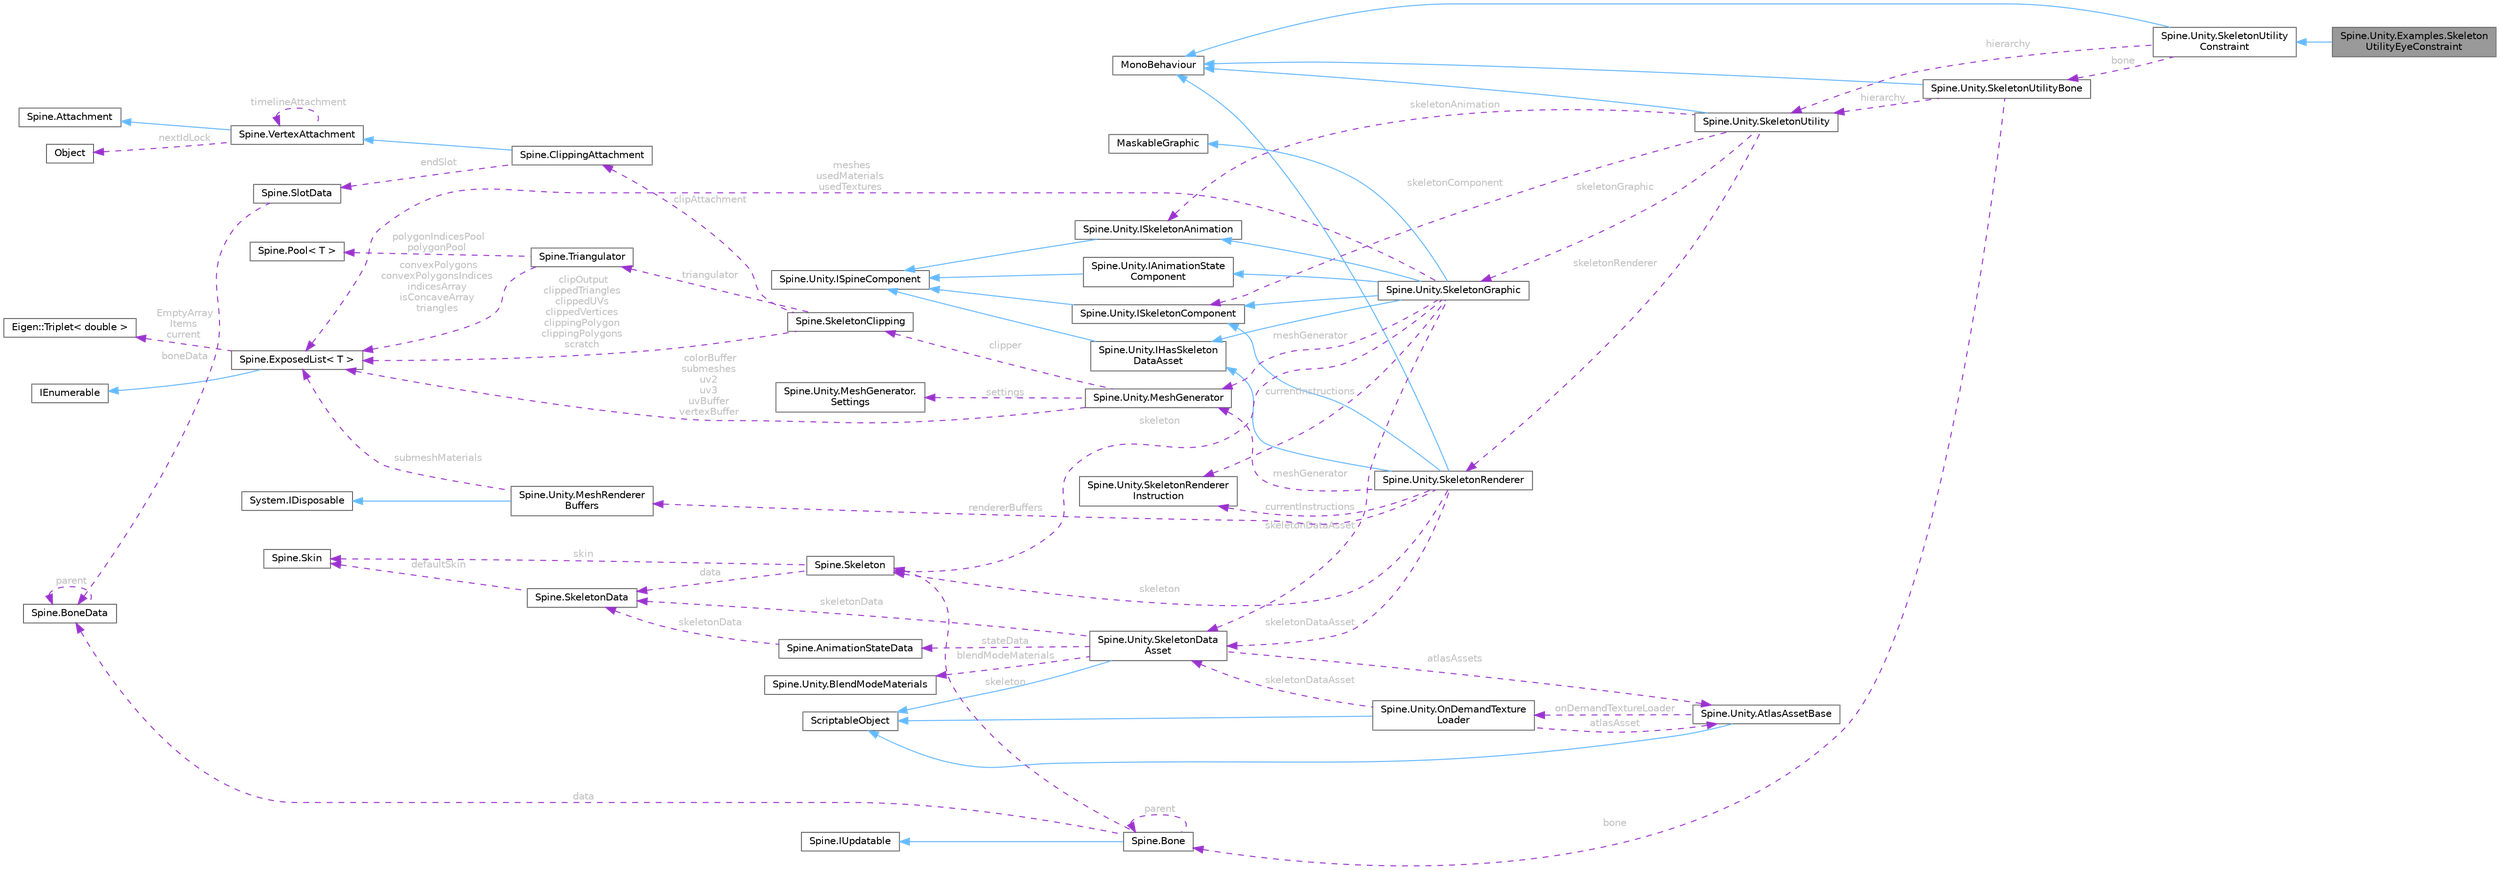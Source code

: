 digraph "Spine.Unity.Examples.SkeletonUtilityEyeConstraint"
{
 // LATEX_PDF_SIZE
  bgcolor="transparent";
  edge [fontname=Helvetica,fontsize=10,labelfontname=Helvetica,labelfontsize=10];
  node [fontname=Helvetica,fontsize=10,shape=box,height=0.2,width=0.4];
  rankdir="LR";
  Node1 [id="Node000001",label="Spine.Unity.Examples.Skeleton\lUtilityEyeConstraint",height=0.2,width=0.4,color="gray40", fillcolor="grey60", style="filled", fontcolor="black",tooltip=" "];
  Node2 -> Node1 [id="edge1_Node000001_Node000002",dir="back",color="steelblue1",style="solid",tooltip=" "];
  Node2 [id="Node000002",label="Spine.Unity.SkeletonUtility\lConstraint",height=0.2,width=0.4,color="gray40", fillcolor="white", style="filled",URL="$class_spine_1_1_unity_1_1_skeleton_utility_constraint.html",tooltip=" "];
  Node3 -> Node2 [id="edge2_Node000002_Node000003",dir="back",color="steelblue1",style="solid",tooltip=" "];
  Node3 [id="Node000003",label="MonoBehaviour",height=0.2,width=0.4,color="gray40", fillcolor="white", style="filled",tooltip=" "];
  Node4 -> Node2 [id="edge3_Node000002_Node000004",dir="back",color="darkorchid3",style="dashed",tooltip=" ",label=" bone",fontcolor="grey" ];
  Node4 [id="Node000004",label="Spine.Unity.SkeletonUtilityBone",height=0.2,width=0.4,color="gray40", fillcolor="white", style="filled",URL="$class_spine_1_1_unity_1_1_skeleton_utility_bone.html",tooltip="Sets a GameObject's transform to match a bone on a Spine skeleton."];
  Node3 -> Node4 [id="edge4_Node000004_Node000003",dir="back",color="steelblue1",style="solid",tooltip=" "];
  Node5 -> Node4 [id="edge5_Node000004_Node000005",dir="back",color="darkorchid3",style="dashed",tooltip=" ",label=" hierarchy",fontcolor="grey" ];
  Node5 [id="Node000005",label="Spine.Unity.SkeletonUtility",height=0.2,width=0.4,color="gray40", fillcolor="white", style="filled",URL="$class_spine_1_1_unity_1_1_skeleton_utility.html",tooltip=" "];
  Node3 -> Node5 [id="edge6_Node000005_Node000003",dir="back",color="steelblue1",style="solid",tooltip=" "];
  Node6 -> Node5 [id="edge7_Node000005_Node000006",dir="back",color="darkorchid3",style="dashed",tooltip=" ",label=" skeletonRenderer",fontcolor="grey" ];
  Node6 [id="Node000006",label="Spine.Unity.SkeletonRenderer",height=0.2,width=0.4,color="gray40", fillcolor="white", style="filled",URL="$class_spine_1_1_unity_1_1_skeleton_renderer.html",tooltip="Base class of animated Spine skeleton components. This component manages and renders a skeleton."];
  Node3 -> Node6 [id="edge8_Node000006_Node000003",dir="back",color="steelblue1",style="solid",tooltip=" "];
  Node7 -> Node6 [id="edge9_Node000006_Node000007",dir="back",color="steelblue1",style="solid",tooltip=" "];
  Node7 [id="Node000007",label="Spine.Unity.ISkeletonComponent",height=0.2,width=0.4,color="gray40", fillcolor="white", style="filled",URL="$interface_spine_1_1_unity_1_1_i_skeleton_component.html",tooltip="A Spine-Unity Component that manages a Spine.Skeleton instance, instantiated from a SkeletonDataAsset..."];
  Node8 -> Node7 [id="edge10_Node000007_Node000008",dir="back",color="steelblue1",style="solid",tooltip=" "];
  Node8 [id="Node000008",label="Spine.Unity.ISpineComponent",height=0.2,width=0.4,color="gray40", fillcolor="white", style="filled",URL="$interface_spine_1_1_unity_1_1_i_spine_component.html",tooltip=" "];
  Node9 -> Node6 [id="edge11_Node000006_Node000009",dir="back",color="steelblue1",style="solid",tooltip=" "];
  Node9 [id="Node000009",label="Spine.Unity.IHasSkeleton\lDataAsset",height=0.2,width=0.4,color="gray40", fillcolor="white", style="filled",URL="$interface_spine_1_1_unity_1_1_i_has_skeleton_data_asset.html",tooltip="Holds a reference to a SkeletonDataAsset."];
  Node8 -> Node9 [id="edge12_Node000009_Node000008",dir="back",color="steelblue1",style="solid",tooltip=" "];
  Node10 -> Node6 [id="edge13_Node000006_Node000010",dir="back",color="darkorchid3",style="dashed",tooltip=" ",label=" skeletonDataAsset",fontcolor="grey" ];
  Node10 [id="Node000010",label="Spine.Unity.SkeletonData\lAsset",height=0.2,width=0.4,color="gray40", fillcolor="white", style="filled",URL="$class_spine_1_1_unity_1_1_skeleton_data_asset.html",tooltip=" "];
  Node11 -> Node10 [id="edge14_Node000010_Node000011",dir="back",color="steelblue1",style="solid",tooltip=" "];
  Node11 [id="Node000011",label="ScriptableObject",height=0.2,width=0.4,color="gray40", fillcolor="white", style="filled",tooltip=" "];
  Node12 -> Node10 [id="edge15_Node000010_Node000012",dir="back",color="darkorchid3",style="dashed",tooltip=" ",label=" atlasAssets",fontcolor="grey" ];
  Node12 [id="Node000012",label="Spine.Unity.AtlasAssetBase",height=0.2,width=0.4,color="gray40", fillcolor="white", style="filled",URL="$class_spine_1_1_unity_1_1_atlas_asset_base.html",tooltip=" "];
  Node11 -> Node12 [id="edge16_Node000012_Node000011",dir="back",color="steelblue1",style="solid",tooltip=" "];
  Node13 -> Node12 [id="edge17_Node000012_Node000013",dir="back",color="darkorchid3",style="dashed",tooltip=" ",label=" onDemandTextureLoader",fontcolor="grey" ];
  Node13 [id="Node000013",label="Spine.Unity.OnDemandTexture\lLoader",height=0.2,width=0.4,color="gray40", fillcolor="white", style="filled",URL="$class_spine_1_1_unity_1_1_on_demand_texture_loader.html",tooltip=" "];
  Node11 -> Node13 [id="edge18_Node000013_Node000011",dir="back",color="steelblue1",style="solid",tooltip=" "];
  Node12 -> Node13 [id="edge19_Node000013_Node000012",dir="back",color="darkorchid3",style="dashed",tooltip=" ",label=" atlasAsset",fontcolor="grey" ];
  Node10 -> Node13 [id="edge20_Node000013_Node000010",dir="back",color="darkorchid3",style="dashed",tooltip=" ",label=" skeletonDataAsset",fontcolor="grey" ];
  Node14 -> Node10 [id="edge21_Node000010_Node000014",dir="back",color="darkorchid3",style="dashed",tooltip=" ",label=" blendModeMaterials",fontcolor="grey" ];
  Node14 [id="Node000014",label="Spine.Unity.BlendModeMaterials",height=0.2,width=0.4,color="gray40", fillcolor="white", style="filled",URL="$class_spine_1_1_unity_1_1_blend_mode_materials.html",tooltip=" "];
  Node15 -> Node10 [id="edge22_Node000010_Node000015",dir="back",color="darkorchid3",style="dashed",tooltip=" ",label=" skeletonData",fontcolor="grey" ];
  Node15 [id="Node000015",label="Spine.SkeletonData",height=0.2,width=0.4,color="gray40", fillcolor="white", style="filled",URL="$class_spine_1_1_skeleton_data.html",tooltip="Stores the setup pose and all of the stateless data for a skeleton."];
  Node16 -> Node15 [id="edge23_Node000015_Node000016",dir="back",color="darkorchid3",style="dashed",tooltip=" ",label=" defaultSkin",fontcolor="grey" ];
  Node16 [id="Node000016",label="Spine.Skin",height=0.2,width=0.4,color="gray40", fillcolor="white", style="filled",URL="$class_spine_1_1_skin.html",tooltip="Stores attachments by slot index and attachment name."];
  Node17 -> Node10 [id="edge24_Node000010_Node000017",dir="back",color="darkorchid3",style="dashed",tooltip=" ",label=" stateData",fontcolor="grey" ];
  Node17 [id="Node000017",label="Spine.AnimationStateData",height=0.2,width=0.4,color="gray40", fillcolor="white", style="filled",URL="$class_spine_1_1_animation_state_data.html",tooltip="Stores mix (crossfade) durations to be applied when AnimationState animations are changed."];
  Node15 -> Node17 [id="edge25_Node000017_Node000015",dir="back",color="darkorchid3",style="dashed",tooltip=" ",label=" skeletonData",fontcolor="grey" ];
  Node18 -> Node6 [id="edge26_Node000006_Node000018",dir="back",color="darkorchid3",style="dashed",tooltip=" ",label=" currentInstructions",fontcolor="grey" ];
  Node18 [id="Node000018",label="Spine.Unity.SkeletonRenderer\lInstruction",height=0.2,width=0.4,color="gray40", fillcolor="white", style="filled",URL="$class_spine_1_1_unity_1_1_skeleton_renderer_instruction.html",tooltip="Instructions used by a SkeletonRenderer to render a mesh."];
  Node19 -> Node6 [id="edge27_Node000006_Node000019",dir="back",color="darkorchid3",style="dashed",tooltip=" ",label=" meshGenerator",fontcolor="grey" ];
  Node19 [id="Node000019",label="Spine.Unity.MeshGenerator",height=0.2,width=0.4,color="gray40", fillcolor="white", style="filled",URL="$class_spine_1_1_unity_1_1_mesh_generator.html",tooltip="Holds several methods to prepare and generate a UnityEngine mesh based on a skeleton...."];
  Node20 -> Node19 [id="edge28_Node000019_Node000020",dir="back",color="darkorchid3",style="dashed",tooltip=" ",label=" settings",fontcolor="grey" ];
  Node20 [id="Node000020",label="Spine.Unity.MeshGenerator.\lSettings",height=0.2,width=0.4,color="gray40", fillcolor="white", style="filled",URL="$struct_spine_1_1_unity_1_1_mesh_generator_1_1_settings.html",tooltip=" "];
  Node21 -> Node19 [id="edge29_Node000019_Node000021",dir="back",color="darkorchid3",style="dashed",tooltip=" ",label=" colorBuffer\nsubmeshes\nuv2\nuv3\nuvBuffer\nvertexBuffer",fontcolor="grey" ];
  Node21 [id="Node000021",label="Spine.ExposedList\< T \>",height=0.2,width=0.4,color="gray40", fillcolor="white", style="filled",URL="$class_spine_1_1_exposed_list-1-g.html",tooltip=" "];
  Node22 -> Node21 [id="edge30_Node000021_Node000022",dir="back",color="steelblue1",style="solid",tooltip=" "];
  Node22 [id="Node000022",label="IEnumerable",height=0.2,width=0.4,color="gray40", fillcolor="white", style="filled",tooltip=" "];
  Node23 -> Node21 [id="edge31_Node000021_Node000023",dir="back",color="darkorchid3",style="dashed",tooltip=" ",label=" EmptyArray\nItems\ncurrent",fontcolor="grey" ];
  Node23 [id="Node000023",label="Eigen::Triplet\< double \>",height=0.2,width=0.4,color="gray40", fillcolor="white", style="filled",URL="$class_eigen_1_1_triplet.html",tooltip=" "];
  Node24 -> Node19 [id="edge32_Node000019_Node000024",dir="back",color="darkorchid3",style="dashed",tooltip=" ",label=" clipper",fontcolor="grey" ];
  Node24 [id="Node000024",label="Spine.SkeletonClipping",height=0.2,width=0.4,color="gray40", fillcolor="white", style="filled",URL="$class_spine_1_1_skeleton_clipping.html",tooltip=" "];
  Node25 -> Node24 [id="edge33_Node000024_Node000025",dir="back",color="darkorchid3",style="dashed",tooltip=" ",label=" triangulator",fontcolor="grey" ];
  Node25 [id="Node000025",label="Spine.Triangulator",height=0.2,width=0.4,color="gray40", fillcolor="white", style="filled",URL="$class_spine_1_1_triangulator.html",tooltip=" "];
  Node21 -> Node25 [id="edge34_Node000025_Node000021",dir="back",color="darkorchid3",style="dashed",tooltip=" ",label=" convexPolygons\nconvexPolygonsIndices\nindicesArray\nisConcaveArray\ntriangles",fontcolor="grey" ];
  Node26 -> Node25 [id="edge35_Node000025_Node000026",dir="back",color="darkorchid3",style="dashed",tooltip=" ",label=" polygonIndicesPool\npolygonPool",fontcolor="grey" ];
  Node26 [id="Node000026",label="Spine.Pool\< T \>",height=0.2,width=0.4,color="gray40", fillcolor="white", style="filled",URL="$class_spine_1_1_pool-1-g.html",tooltip=" "];
  Node21 -> Node24 [id="edge36_Node000024_Node000021",dir="back",color="darkorchid3",style="dashed",tooltip=" ",label=" clipOutput\nclippedTriangles\nclippedUVs\nclippedVertices\nclippingPolygon\nclippingPolygons\nscratch",fontcolor="grey" ];
  Node27 -> Node24 [id="edge37_Node000024_Node000027",dir="back",color="darkorchid3",style="dashed",tooltip=" ",label=" clipAttachment",fontcolor="grey" ];
  Node27 [id="Node000027",label="Spine.ClippingAttachment",height=0.2,width=0.4,color="gray40", fillcolor="white", style="filled",URL="$class_spine_1_1_clipping_attachment.html",tooltip=" "];
  Node28 -> Node27 [id="edge38_Node000027_Node000028",dir="back",color="steelblue1",style="solid",tooltip=" "];
  Node28 [id="Node000028",label="Spine.VertexAttachment",height=0.2,width=0.4,color="gray40", fillcolor="white", style="filled",URL="$class_spine_1_1_vertex_attachment.html",tooltip=">An attachment with vertices that are transformed by one or more bones and can be deformed by a slot'..."];
  Node29 -> Node28 [id="edge39_Node000028_Node000029",dir="back",color="steelblue1",style="solid",tooltip=" "];
  Node29 [id="Node000029",label="Spine.Attachment",height=0.2,width=0.4,color="gray40", fillcolor="white", style="filled",URL="$class_spine_1_1_attachment.html",tooltip="The base class for all attachments."];
  Node30 -> Node28 [id="edge40_Node000028_Node000030",dir="back",color="darkorchid3",style="dashed",tooltip=" ",label=" nextIdLock",fontcolor="grey" ];
  Node30 [id="Node000030",label="Object",height=0.2,width=0.4,color="gray40", fillcolor="white", style="filled",URL="$class_object.html",tooltip=" "];
  Node28 -> Node28 [id="edge41_Node000028_Node000028",dir="back",color="darkorchid3",style="dashed",tooltip=" ",label=" timelineAttachment",fontcolor="grey" ];
  Node31 -> Node27 [id="edge42_Node000027_Node000031",dir="back",color="darkorchid3",style="dashed",tooltip=" ",label=" endSlot",fontcolor="grey" ];
  Node31 [id="Node000031",label="Spine.SlotData",height=0.2,width=0.4,color="gray40", fillcolor="white", style="filled",URL="$class_spine_1_1_slot_data.html",tooltip=" "];
  Node32 -> Node31 [id="edge43_Node000031_Node000032",dir="back",color="darkorchid3",style="dashed",tooltip=" ",label=" boneData",fontcolor="grey" ];
  Node32 [id="Node000032",label="Spine.BoneData",height=0.2,width=0.4,color="gray40", fillcolor="white", style="filled",URL="$class_spine_1_1_bone_data.html",tooltip=" "];
  Node32 -> Node32 [id="edge44_Node000032_Node000032",dir="back",color="darkorchid3",style="dashed",tooltip=" ",label=" parent",fontcolor="grey" ];
  Node33 -> Node6 [id="edge45_Node000006_Node000033",dir="back",color="darkorchid3",style="dashed",tooltip=" ",label=" rendererBuffers",fontcolor="grey" ];
  Node33 [id="Node000033",label="Spine.Unity.MeshRenderer\lBuffers",height=0.2,width=0.4,color="gray40", fillcolor="white", style="filled",URL="$class_spine_1_1_unity_1_1_mesh_renderer_buffers.html",tooltip="A double-buffered Mesh, and a shared material array, bundled for use by Spine components that need to..."];
  Node34 -> Node33 [id="edge46_Node000033_Node000034",dir="back",color="steelblue1",style="solid",tooltip=" "];
  Node34 [id="Node000034",label="System.IDisposable",height=0.2,width=0.4,color="gray40", fillcolor="white", style="filled",tooltip=" "];
  Node21 -> Node33 [id="edge47_Node000033_Node000021",dir="back",color="darkorchid3",style="dashed",tooltip=" ",label=" submeshMaterials",fontcolor="grey" ];
  Node35 -> Node6 [id="edge48_Node000006_Node000035",dir="back",color="darkorchid3",style="dashed",tooltip=" ",label=" skeleton",fontcolor="grey" ];
  Node35 [id="Node000035",label="Spine.Skeleton",height=0.2,width=0.4,color="gray40", fillcolor="white", style="filled",URL="$class_spine_1_1_skeleton.html",tooltip=" "];
  Node15 -> Node35 [id="edge49_Node000035_Node000015",dir="back",color="darkorchid3",style="dashed",tooltip=" ",label=" data",fontcolor="grey" ];
  Node16 -> Node35 [id="edge50_Node000035_Node000016",dir="back",color="darkorchid3",style="dashed",tooltip=" ",label=" skin",fontcolor="grey" ];
  Node36 -> Node5 [id="edge51_Node000005_Node000036",dir="back",color="darkorchid3",style="dashed",tooltip=" ",label=" skeletonGraphic",fontcolor="grey" ];
  Node36 [id="Node000036",label="Spine.Unity.SkeletonGraphic",height=0.2,width=0.4,color="gray40", fillcolor="white", style="filled",URL="$class_spine_1_1_unity_1_1_skeleton_graphic.html",tooltip=" "];
  Node37 -> Node36 [id="edge52_Node000036_Node000037",dir="back",color="steelblue1",style="solid",tooltip=" "];
  Node37 [id="Node000037",label="MaskableGraphic",height=0.2,width=0.4,color="gray40", fillcolor="white", style="filled",tooltip=" "];
  Node7 -> Node36 [id="edge53_Node000036_Node000007",dir="back",color="steelblue1",style="solid",tooltip=" "];
  Node38 -> Node36 [id="edge54_Node000036_Node000038",dir="back",color="steelblue1",style="solid",tooltip=" "];
  Node38 [id="Node000038",label="Spine.Unity.IAnimationState\lComponent",height=0.2,width=0.4,color="gray40", fillcolor="white", style="filled",URL="$interface_spine_1_1_unity_1_1_i_animation_state_component.html",tooltip="A Spine-Unity Component that uses a Spine.AnimationState to animate its skeleton."];
  Node8 -> Node38 [id="edge55_Node000038_Node000008",dir="back",color="steelblue1",style="solid",tooltip=" "];
  Node39 -> Node36 [id="edge56_Node000036_Node000039",dir="back",color="steelblue1",style="solid",tooltip=" "];
  Node39 [id="Node000039",label="Spine.Unity.ISkeletonAnimation",height=0.2,width=0.4,color="gray40", fillcolor="white", style="filled",URL="$interface_spine_1_1_unity_1_1_i_skeleton_animation.html",tooltip="A Spine-Unity Component that animates a Skeleton but not necessarily with a Spine...."];
  Node8 -> Node39 [id="edge57_Node000039_Node000008",dir="back",color="steelblue1",style="solid",tooltip=" "];
  Node9 -> Node36 [id="edge58_Node000036_Node000009",dir="back",color="steelblue1",style="solid",tooltip=" "];
  Node10 -> Node36 [id="edge59_Node000036_Node000010",dir="back",color="darkorchid3",style="dashed",tooltip=" ",label=" skeletonDataAsset",fontcolor="grey" ];
  Node35 -> Node36 [id="edge60_Node000036_Node000035",dir="back",color="darkorchid3",style="dashed",tooltip=" ",label=" skeleton",fontcolor="grey" ];
  Node19 -> Node36 [id="edge61_Node000036_Node000019",dir="back",color="darkorchid3",style="dashed",tooltip=" ",label=" meshGenerator",fontcolor="grey" ];
  Node18 -> Node36 [id="edge62_Node000036_Node000018",dir="back",color="darkorchid3",style="dashed",tooltip=" ",label=" currentInstructions",fontcolor="grey" ];
  Node21 -> Node36 [id="edge63_Node000036_Node000021",dir="back",color="darkorchid3",style="dashed",tooltip=" ",label=" meshes\nusedMaterials\nusedTextures",fontcolor="grey" ];
  Node39 -> Node5 [id="edge64_Node000005_Node000039",dir="back",color="darkorchid3",style="dashed",tooltip=" ",label=" skeletonAnimation",fontcolor="grey" ];
  Node7 -> Node5 [id="edge65_Node000005_Node000007",dir="back",color="darkorchid3",style="dashed",tooltip=" ",label=" skeletonComponent",fontcolor="grey" ];
  Node40 -> Node4 [id="edge66_Node000004_Node000040",dir="back",color="darkorchid3",style="dashed",tooltip=" ",label=" bone",fontcolor="grey" ];
  Node40 [id="Node000040",label="Spine.Bone",height=0.2,width=0.4,color="gray40", fillcolor="white", style="filled",URL="$class_spine_1_1_bone.html",tooltip="Stores a bone's current pose."];
  Node41 -> Node40 [id="edge67_Node000040_Node000041",dir="back",color="steelblue1",style="solid",tooltip=" "];
  Node41 [id="Node000041",label="Spine.IUpdatable",height=0.2,width=0.4,color="gray40", fillcolor="white", style="filled",URL="$interface_spine_1_1_i_updatable.html",tooltip="The interface for items updated by Skeleton.UpdateWorldTransform(Physics)."];
  Node32 -> Node40 [id="edge68_Node000040_Node000032",dir="back",color="darkorchid3",style="dashed",tooltip=" ",label=" data",fontcolor="grey" ];
  Node35 -> Node40 [id="edge69_Node000040_Node000035",dir="back",color="darkorchid3",style="dashed",tooltip=" ",label=" skeleton",fontcolor="grey" ];
  Node40 -> Node40 [id="edge70_Node000040_Node000040",dir="back",color="darkorchid3",style="dashed",tooltip=" ",label=" parent",fontcolor="grey" ];
  Node5 -> Node2 [id="edge71_Node000002_Node000005",dir="back",color="darkorchid3",style="dashed",tooltip=" ",label=" hierarchy",fontcolor="grey" ];
}
